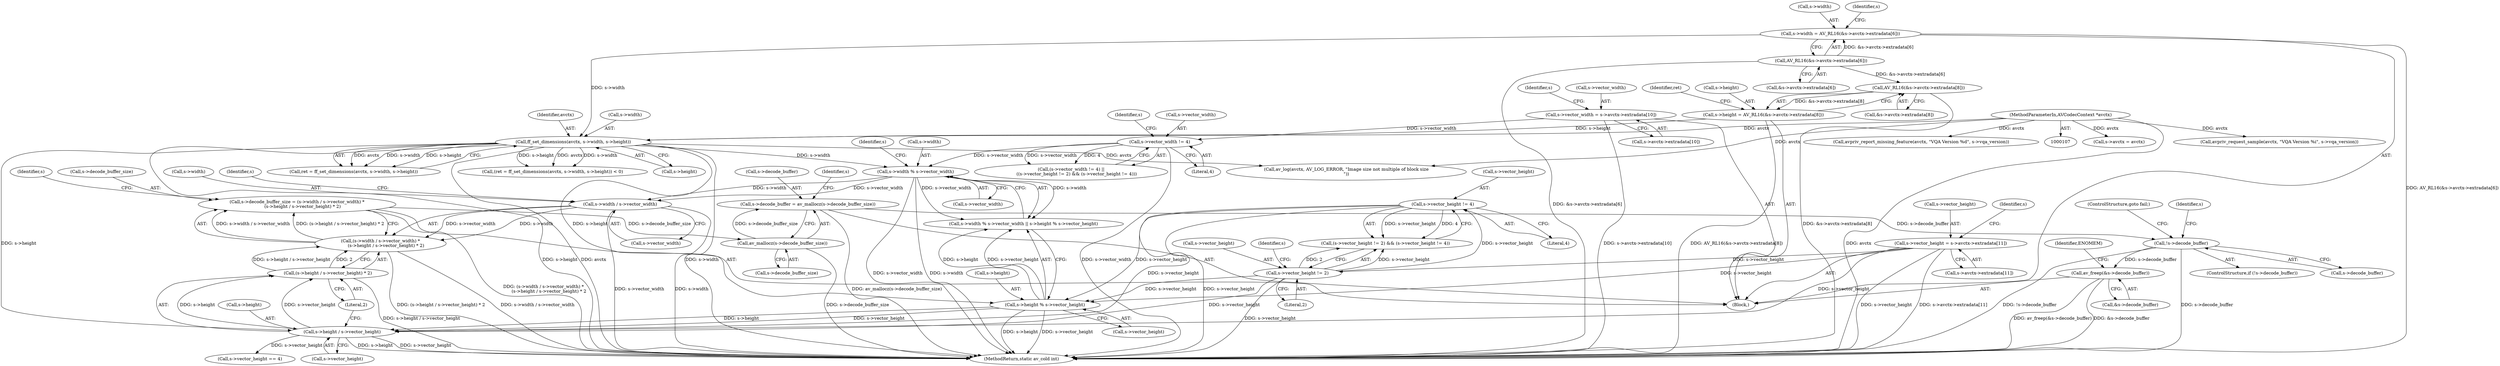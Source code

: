 digraph "0_FFmpeg_02f909dc24b1f05cfbba75077c7707b905e63cd2@API" {
"1000372" [label="(Call,s->decode_buffer = av_mallocz(s->decode_buffer_size))"];
"1000376" [label="(Call,av_mallocz(s->decode_buffer_size))"];
"1000351" [label="(Call,s->decode_buffer_size = (s->width / s->vector_width) *\n        (s->height / s->vector_height) * 2)"];
"1000355" [label="(Call,(s->width / s->vector_width) *\n        (s->height / s->vector_height) * 2)"];
"1000356" [label="(Call,s->width / s->vector_width)"];
"1000297" [label="(Call,s->width % s->vector_width)"];
"1000216" [label="(Call,ff_set_dimensions(avctx, s->width, s->height))"];
"1000108" [label="(MethodParameterIn,AVCodecContext *avctx)"];
"1000186" [label="(Call,s->width = AV_RL16(&s->avctx->extradata[6]))"];
"1000190" [label="(Call,AV_RL16(&s->avctx->extradata[6]))"];
"1000199" [label="(Call,s->height = AV_RL16(&s->avctx->extradata[8]))"];
"1000203" [label="(Call,AV_RL16(&s->avctx->extradata[8]))"];
"1000276" [label="(Call,s->vector_width != 4)"];
"1000237" [label="(Call,s->vector_width = s->avctx->extradata[10])"];
"1000363" [label="(Call,(s->height / s->vector_height) * 2)"];
"1000364" [label="(Call,s->height / s->vector_height)"];
"1000304" [label="(Call,s->height % s->vector_height)"];
"1000287" [label="(Call,s->vector_height != 4)"];
"1000282" [label="(Call,s->vector_height != 2)"];
"1000248" [label="(Call,s->vector_height = s->avctx->extradata[11])"];
"1000381" [label="(Call,!s->decode_buffer)"];
"1000475" [label="(Call,av_freep(&s->decode_buffer))"];
"1000283" [label="(Call,s->vector_height)"];
"1000204" [label="(Call,&s->avctx->extradata[8])"];
"1000190" [label="(Call,AV_RL16(&s->avctx->extradata[6]))"];
"1000288" [label="(Call,s->vector_height)"];
"1000241" [label="(Call,s->avctx->extradata[10])"];
"1000385" [label="(ControlStructure,goto fail;)"];
"1000289" [label="(Identifier,s)"];
"1000275" [label="(Call,(s->vector_width != 4) ||\n        ((s->vector_height != 2) && (s->vector_height != 4)))"];
"1000280" [label="(Literal,4)"];
"1000366" [label="(Identifier,s)"];
"1000372" [label="(Call,s->decode_buffer = av_mallocz(s->decode_buffer_size))"];
"1000291" [label="(Literal,4)"];
"1000476" [label="(Call,&s->decode_buffer)"];
"1000277" [label="(Call,s->vector_width)"];
"1000218" [label="(Call,s->width)"];
"1000200" [label="(Call,s->height)"];
"1000186" [label="(Call,s->width = AV_RL16(&s->avctx->extradata[6]))"];
"1000252" [label="(Call,s->avctx->extradata[11])"];
"1000389" [label="(Identifier,s)"];
"1000368" [label="(Call,s->vector_height)"];
"1000383" [label="(Identifier,s)"];
"1000203" [label="(Call,AV_RL16(&s->avctx->extradata[8]))"];
"1000296" [label="(Call,s->width % s->vector_width || s->height % s->vector_height)"];
"1000286" [label="(Literal,2)"];
"1000380" [label="(ControlStructure,if (!s->decode_buffer))"];
"1000381" [label="(Call,!s->decode_buffer)"];
"1000191" [label="(Call,&s->avctx->extradata[6])"];
"1000357" [label="(Call,s->width)"];
"1000377" [label="(Call,s->decode_buffer_size)"];
"1000120" [label="(Call,s->avctx = avctx)"];
"1000261" [label="(Identifier,s)"];
"1000187" [label="(Call,s->width)"];
"1000250" [label="(Identifier,s)"];
"1000217" [label="(Identifier,avctx)"];
"1000214" [label="(Call,ret = ff_set_dimensions(avctx, s->width, s->height))"];
"1000108" [label="(MethodParameterIn,AVCodecContext *avctx)"];
"1000475" [label="(Call,av_freep(&s->decode_buffer))"];
"1000178" [label="(Call,avpriv_request_sample(avctx, \"VQA Version %i\", s->vqa_version))"];
"1000364" [label="(Call,s->height / s->vector_height)"];
"1000281" [label="(Call,(s->vector_height != 2) && (s->vector_height != 4))"];
"1000248" [label="(Call,s->vector_height = s->avctx->extradata[11])"];
"1000374" [label="(Identifier,s)"];
"1000201" [label="(Identifier,s)"];
"1000363" [label="(Call,(s->height / s->vector_height) * 2)"];
"1000249" [label="(Call,s->vector_height)"];
"1000376" [label="(Call,av_mallocz(s->decode_buffer_size))"];
"1000213" [label="(Call,(ret = ff_set_dimensions(avctx, s->width, s->height)) < 0)"];
"1000301" [label="(Call,s->vector_width)"];
"1000382" [label="(Call,s->decode_buffer)"];
"1000351" [label="(Call,s->decode_buffer_size = (s->width / s->vector_width) *\n        (s->height / s->vector_height) * 2)"];
"1000356" [label="(Call,s->width / s->vector_width)"];
"1000387" [label="(Call,s->vector_height == 4)"];
"1000221" [label="(Call,s->height)"];
"1000306" [label="(Identifier,s)"];
"1000352" [label="(Call,s->decode_buffer_size)"];
"1000373" [label="(Call,s->decode_buffer)"];
"1000483" [label="(MethodReturn,static av_cold int)"];
"1000215" [label="(Identifier,ret)"];
"1000284" [label="(Identifier,s)"];
"1000237" [label="(Call,s->vector_width = s->avctx->extradata[10])"];
"1000298" [label="(Call,s->width)"];
"1000371" [label="(Literal,2)"];
"1000282" [label="(Call,s->vector_height != 2)"];
"1000482" [label="(Identifier,ENOMEM)"];
"1000297" [label="(Call,s->width % s->vector_width)"];
"1000312" [label="(Call,av_log(avctx, AV_LOG_ERROR, \"Image size not multiple of block size\n\"))"];
"1000238" [label="(Call,s->vector_width)"];
"1000109" [label="(Block,)"];
"1000287" [label="(Call,s->vector_height != 4)"];
"1000304" [label="(Call,s->height % s->vector_height)"];
"1000365" [label="(Call,s->height)"];
"1000360" [label="(Call,s->vector_width)"];
"1000308" [label="(Call,s->vector_height)"];
"1000355" [label="(Call,(s->width / s->vector_width) *\n        (s->height / s->vector_height) * 2)"];
"1000216" [label="(Call,ff_set_dimensions(avctx, s->width, s->height))"];
"1000305" [label="(Call,s->height)"];
"1000199" [label="(Call,s->height = AV_RL16(&s->avctx->extradata[8]))"];
"1000276" [label="(Call,s->vector_width != 4)"];
"1000169" [label="(Call,avpriv_report_missing_feature(avctx, \"VQA Version %d\", s->vqa_version))"];
"1000372" -> "1000109"  [label="AST: "];
"1000372" -> "1000376"  [label="CFG: "];
"1000373" -> "1000372"  [label="AST: "];
"1000376" -> "1000372"  [label="AST: "];
"1000383" -> "1000372"  [label="CFG: "];
"1000372" -> "1000483"  [label="DDG: av_mallocz(s->decode_buffer_size)"];
"1000376" -> "1000372"  [label="DDG: s->decode_buffer_size"];
"1000372" -> "1000381"  [label="DDG: s->decode_buffer"];
"1000376" -> "1000377"  [label="CFG: "];
"1000377" -> "1000376"  [label="AST: "];
"1000376" -> "1000483"  [label="DDG: s->decode_buffer_size"];
"1000351" -> "1000376"  [label="DDG: s->decode_buffer_size"];
"1000351" -> "1000109"  [label="AST: "];
"1000351" -> "1000355"  [label="CFG: "];
"1000352" -> "1000351"  [label="AST: "];
"1000355" -> "1000351"  [label="AST: "];
"1000374" -> "1000351"  [label="CFG: "];
"1000351" -> "1000483"  [label="DDG: (s->width / s->vector_width) *\n        (s->height / s->vector_height) * 2"];
"1000355" -> "1000351"  [label="DDG: s->width / s->vector_width"];
"1000355" -> "1000351"  [label="DDG: (s->height / s->vector_height) * 2"];
"1000355" -> "1000363"  [label="CFG: "];
"1000356" -> "1000355"  [label="AST: "];
"1000363" -> "1000355"  [label="AST: "];
"1000355" -> "1000483"  [label="DDG: s->width / s->vector_width"];
"1000355" -> "1000483"  [label="DDG: (s->height / s->vector_height) * 2"];
"1000356" -> "1000355"  [label="DDG: s->width"];
"1000356" -> "1000355"  [label="DDG: s->vector_width"];
"1000363" -> "1000355"  [label="DDG: s->height / s->vector_height"];
"1000363" -> "1000355"  [label="DDG: 2"];
"1000356" -> "1000360"  [label="CFG: "];
"1000357" -> "1000356"  [label="AST: "];
"1000360" -> "1000356"  [label="AST: "];
"1000366" -> "1000356"  [label="CFG: "];
"1000356" -> "1000483"  [label="DDG: s->width"];
"1000356" -> "1000483"  [label="DDG: s->vector_width"];
"1000297" -> "1000356"  [label="DDG: s->width"];
"1000297" -> "1000356"  [label="DDG: s->vector_width"];
"1000297" -> "1000296"  [label="AST: "];
"1000297" -> "1000301"  [label="CFG: "];
"1000298" -> "1000297"  [label="AST: "];
"1000301" -> "1000297"  [label="AST: "];
"1000306" -> "1000297"  [label="CFG: "];
"1000296" -> "1000297"  [label="CFG: "];
"1000297" -> "1000483"  [label="DDG: s->width"];
"1000297" -> "1000483"  [label="DDG: s->vector_width"];
"1000297" -> "1000296"  [label="DDG: s->width"];
"1000297" -> "1000296"  [label="DDG: s->vector_width"];
"1000216" -> "1000297"  [label="DDG: s->width"];
"1000276" -> "1000297"  [label="DDG: s->vector_width"];
"1000216" -> "1000214"  [label="AST: "];
"1000216" -> "1000221"  [label="CFG: "];
"1000217" -> "1000216"  [label="AST: "];
"1000218" -> "1000216"  [label="AST: "];
"1000221" -> "1000216"  [label="AST: "];
"1000214" -> "1000216"  [label="CFG: "];
"1000216" -> "1000483"  [label="DDG: s->height"];
"1000216" -> "1000483"  [label="DDG: avctx"];
"1000216" -> "1000483"  [label="DDG: s->width"];
"1000216" -> "1000213"  [label="DDG: avctx"];
"1000216" -> "1000213"  [label="DDG: s->width"];
"1000216" -> "1000213"  [label="DDG: s->height"];
"1000216" -> "1000214"  [label="DDG: avctx"];
"1000216" -> "1000214"  [label="DDG: s->width"];
"1000216" -> "1000214"  [label="DDG: s->height"];
"1000108" -> "1000216"  [label="DDG: avctx"];
"1000186" -> "1000216"  [label="DDG: s->width"];
"1000199" -> "1000216"  [label="DDG: s->height"];
"1000216" -> "1000304"  [label="DDG: s->height"];
"1000216" -> "1000312"  [label="DDG: avctx"];
"1000216" -> "1000364"  [label="DDG: s->height"];
"1000108" -> "1000107"  [label="AST: "];
"1000108" -> "1000483"  [label="DDG: avctx"];
"1000108" -> "1000120"  [label="DDG: avctx"];
"1000108" -> "1000169"  [label="DDG: avctx"];
"1000108" -> "1000178"  [label="DDG: avctx"];
"1000108" -> "1000312"  [label="DDG: avctx"];
"1000186" -> "1000109"  [label="AST: "];
"1000186" -> "1000190"  [label="CFG: "];
"1000187" -> "1000186"  [label="AST: "];
"1000190" -> "1000186"  [label="AST: "];
"1000201" -> "1000186"  [label="CFG: "];
"1000186" -> "1000483"  [label="DDG: AV_RL16(&s->avctx->extradata[6])"];
"1000190" -> "1000186"  [label="DDG: &s->avctx->extradata[6]"];
"1000190" -> "1000191"  [label="CFG: "];
"1000191" -> "1000190"  [label="AST: "];
"1000190" -> "1000483"  [label="DDG: &s->avctx->extradata[6]"];
"1000190" -> "1000203"  [label="DDG: &s->avctx->extradata[6]"];
"1000199" -> "1000109"  [label="AST: "];
"1000199" -> "1000203"  [label="CFG: "];
"1000200" -> "1000199"  [label="AST: "];
"1000203" -> "1000199"  [label="AST: "];
"1000215" -> "1000199"  [label="CFG: "];
"1000199" -> "1000483"  [label="DDG: AV_RL16(&s->avctx->extradata[8])"];
"1000203" -> "1000199"  [label="DDG: &s->avctx->extradata[8]"];
"1000203" -> "1000204"  [label="CFG: "];
"1000204" -> "1000203"  [label="AST: "];
"1000203" -> "1000483"  [label="DDG: &s->avctx->extradata[8]"];
"1000276" -> "1000275"  [label="AST: "];
"1000276" -> "1000280"  [label="CFG: "];
"1000277" -> "1000276"  [label="AST: "];
"1000280" -> "1000276"  [label="AST: "];
"1000284" -> "1000276"  [label="CFG: "];
"1000275" -> "1000276"  [label="CFG: "];
"1000276" -> "1000483"  [label="DDG: s->vector_width"];
"1000276" -> "1000275"  [label="DDG: s->vector_width"];
"1000276" -> "1000275"  [label="DDG: 4"];
"1000237" -> "1000276"  [label="DDG: s->vector_width"];
"1000237" -> "1000109"  [label="AST: "];
"1000237" -> "1000241"  [label="CFG: "];
"1000238" -> "1000237"  [label="AST: "];
"1000241" -> "1000237"  [label="AST: "];
"1000250" -> "1000237"  [label="CFG: "];
"1000237" -> "1000483"  [label="DDG: s->avctx->extradata[10]"];
"1000363" -> "1000371"  [label="CFG: "];
"1000364" -> "1000363"  [label="AST: "];
"1000371" -> "1000363"  [label="AST: "];
"1000363" -> "1000483"  [label="DDG: s->height / s->vector_height"];
"1000364" -> "1000363"  [label="DDG: s->height"];
"1000364" -> "1000363"  [label="DDG: s->vector_height"];
"1000364" -> "1000368"  [label="CFG: "];
"1000365" -> "1000364"  [label="AST: "];
"1000368" -> "1000364"  [label="AST: "];
"1000371" -> "1000364"  [label="CFG: "];
"1000364" -> "1000483"  [label="DDG: s->height"];
"1000364" -> "1000483"  [label="DDG: s->vector_height"];
"1000304" -> "1000364"  [label="DDG: s->height"];
"1000304" -> "1000364"  [label="DDG: s->vector_height"];
"1000287" -> "1000364"  [label="DDG: s->vector_height"];
"1000248" -> "1000364"  [label="DDG: s->vector_height"];
"1000282" -> "1000364"  [label="DDG: s->vector_height"];
"1000364" -> "1000387"  [label="DDG: s->vector_height"];
"1000304" -> "1000296"  [label="AST: "];
"1000304" -> "1000308"  [label="CFG: "];
"1000305" -> "1000304"  [label="AST: "];
"1000308" -> "1000304"  [label="AST: "];
"1000296" -> "1000304"  [label="CFG: "];
"1000304" -> "1000483"  [label="DDG: s->height"];
"1000304" -> "1000483"  [label="DDG: s->vector_height"];
"1000304" -> "1000296"  [label="DDG: s->height"];
"1000304" -> "1000296"  [label="DDG: s->vector_height"];
"1000287" -> "1000304"  [label="DDG: s->vector_height"];
"1000282" -> "1000304"  [label="DDG: s->vector_height"];
"1000248" -> "1000304"  [label="DDG: s->vector_height"];
"1000287" -> "1000281"  [label="AST: "];
"1000287" -> "1000291"  [label="CFG: "];
"1000288" -> "1000287"  [label="AST: "];
"1000291" -> "1000287"  [label="AST: "];
"1000281" -> "1000287"  [label="CFG: "];
"1000287" -> "1000483"  [label="DDG: s->vector_height"];
"1000287" -> "1000281"  [label="DDG: s->vector_height"];
"1000287" -> "1000281"  [label="DDG: 4"];
"1000282" -> "1000287"  [label="DDG: s->vector_height"];
"1000282" -> "1000281"  [label="AST: "];
"1000282" -> "1000286"  [label="CFG: "];
"1000283" -> "1000282"  [label="AST: "];
"1000286" -> "1000282"  [label="AST: "];
"1000289" -> "1000282"  [label="CFG: "];
"1000281" -> "1000282"  [label="CFG: "];
"1000282" -> "1000483"  [label="DDG: s->vector_height"];
"1000282" -> "1000281"  [label="DDG: s->vector_height"];
"1000282" -> "1000281"  [label="DDG: 2"];
"1000248" -> "1000282"  [label="DDG: s->vector_height"];
"1000248" -> "1000109"  [label="AST: "];
"1000248" -> "1000252"  [label="CFG: "];
"1000249" -> "1000248"  [label="AST: "];
"1000252" -> "1000248"  [label="AST: "];
"1000261" -> "1000248"  [label="CFG: "];
"1000248" -> "1000483"  [label="DDG: s->avctx->extradata[11]"];
"1000248" -> "1000483"  [label="DDG: s->vector_height"];
"1000381" -> "1000380"  [label="AST: "];
"1000381" -> "1000382"  [label="CFG: "];
"1000382" -> "1000381"  [label="AST: "];
"1000385" -> "1000381"  [label="CFG: "];
"1000389" -> "1000381"  [label="CFG: "];
"1000381" -> "1000483"  [label="DDG: s->decode_buffer"];
"1000381" -> "1000483"  [label="DDG: !s->decode_buffer"];
"1000381" -> "1000475"  [label="DDG: s->decode_buffer"];
"1000475" -> "1000109"  [label="AST: "];
"1000475" -> "1000476"  [label="CFG: "];
"1000476" -> "1000475"  [label="AST: "];
"1000482" -> "1000475"  [label="CFG: "];
"1000475" -> "1000483"  [label="DDG: &s->decode_buffer"];
"1000475" -> "1000483"  [label="DDG: av_freep(&s->decode_buffer)"];
}

